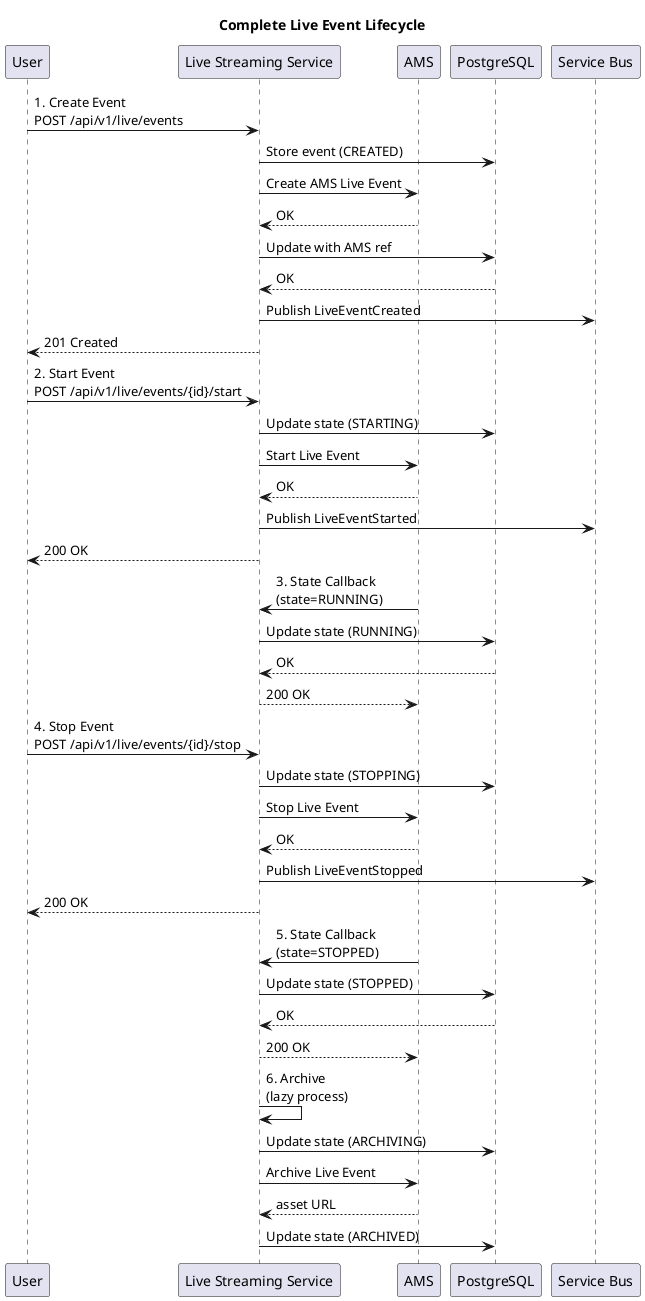 @startuml Live Event Lifecycle
title Complete Live Event Lifecycle

participant User
participant "Live Streaming Service" as Service
participant "AMS" as AMS
participant "PostgreSQL" as DB
participant "Service Bus" as Bus

User -> Service: 1. Create Event\nPOST /api/v1/live/events
Service -> DB: Store event (CREATED)
Service -> AMS: Create AMS Live Event
AMS --> Service: OK
Service -> DB: Update with AMS ref
DB --> Service: OK
Service -> Bus: Publish LiveEventCreated
Service --> User: 201 Created

User -> Service: 2. Start Event\nPOST /api/v1/live/events/{id}/start
Service -> DB: Update state (STARTING)
Service -> AMS: Start Live Event
AMS --> Service: OK
Service -> Bus: Publish LiveEventStarted
Service --> User: 200 OK

AMS -> Service: 3. State Callback\n(state=RUNNING)
Service -> DB: Update state (RUNNING)
DB --> Service: OK
Service --> AMS: 200 OK

User -> Service: 4. Stop Event\nPOST /api/v1/live/events/{id}/stop
Service -> DB: Update state (STOPPING)
Service -> AMS: Stop Live Event
AMS --> Service: OK
Service -> Bus: Publish LiveEventStopped
Service --> User: 200 OK

AMS -> Service: 5. State Callback\n(state=STOPPED)
Service -> DB: Update state (STOPPED)
DB --> Service: OK
Service --> AMS: 200 OK

Service -> Service: 6. Archive\n(lazy process)
Service -> DB: Update state (ARCHIVING)
Service -> AMS: Archive Live Event
AMS --> Service: asset URL
Service -> DB: Update state (ARCHIVED)

@enduml

